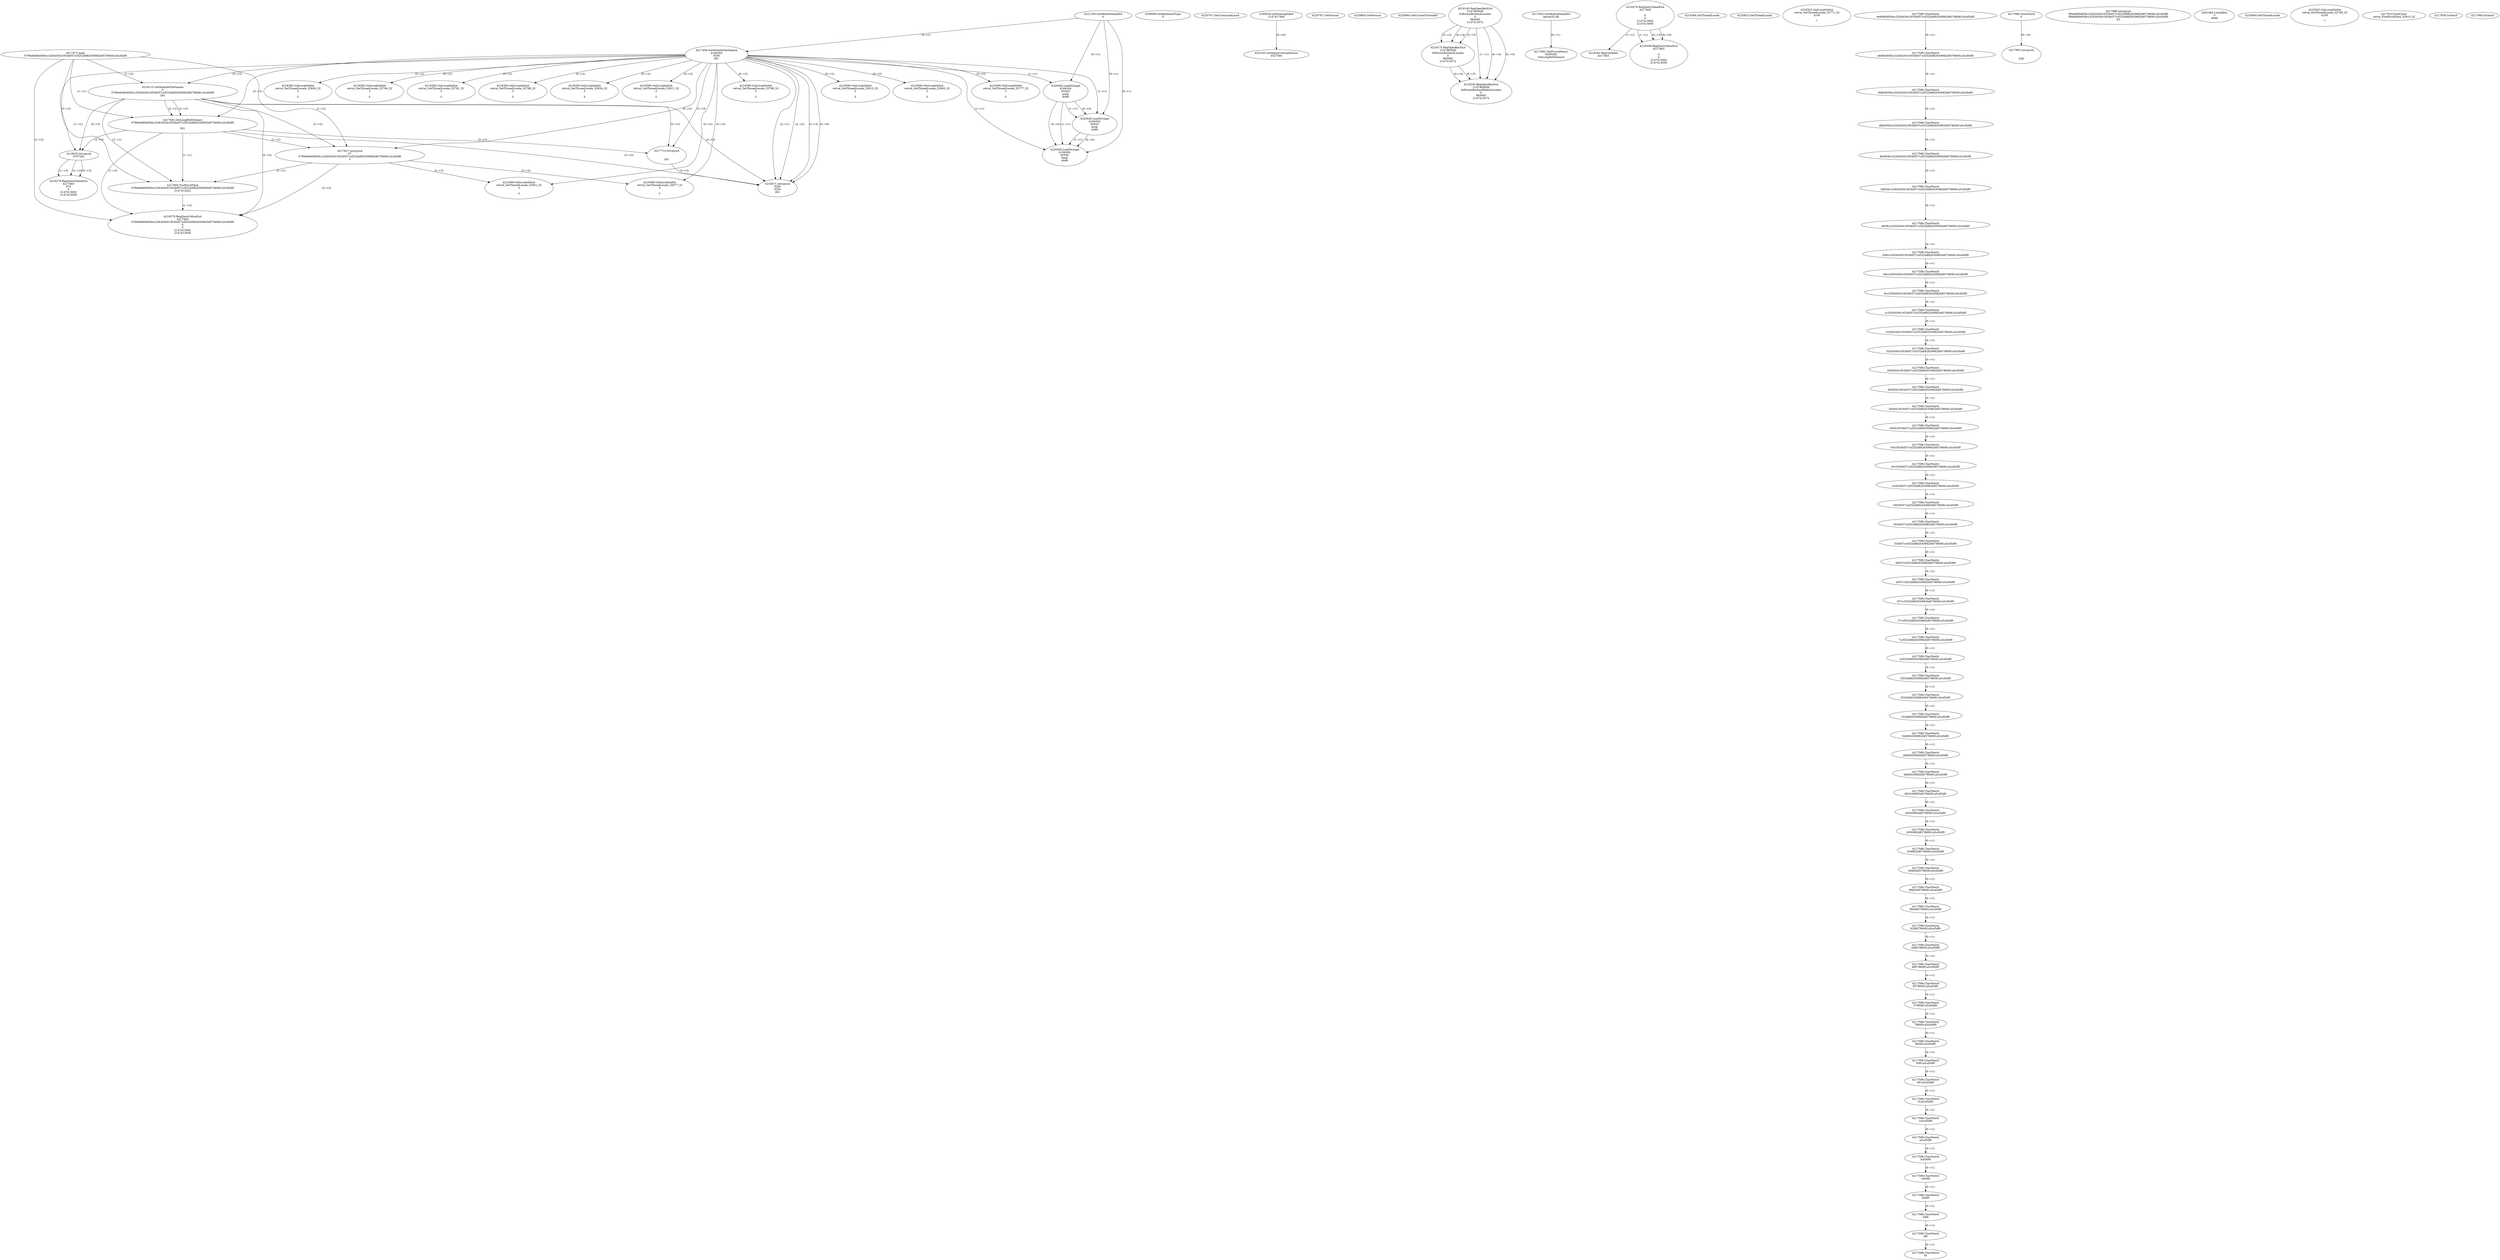 // Global SCDG with merge call
digraph {
	0 [label="4517472.main
0789e8d80d058cc3283d3041953b057ccf252b882630982b85786081a5cd5df0"]
	1 [label="4221108.GetModuleHandleA
0"]
	2 [label="4209069.GetKeyboardType
0"]
	3 [label="4220767.GetCommandLineA
"]
	4 [label="4199254.GetStartupInfoA
2147417460"]
	5 [label="4220787.GetVersion
"]
	6 [label="4220804.GetVersion
"]
	7 [label="4220864.GetCurrentThreadId
"]
	8 [label="4217458.GetModuleFileNameA
4194304
PZM
261"]
	1 -> 8 [label="(0-->1)"]
	9 [label="4218115.GetModuleFileNameA
0
0789e8d80d058cc3283d3041953b057ccf252b882630982b85786081a5cd5df0
261"]
	0 -> 9 [label="(1-->2)"]
	8 -> 9 [label="(3-->3)"]
	10 [label="4218145.RegOpenKeyExA
2147483649
Software\Borland\Locales
0
983065
2147413072"]
	11 [label="4217645.GetModuleHandleA
kernel32.dll"]
	12 [label="4217662.GetProcAddress
6295592
GetLongPathNameA"]
	11 -> 12 [label="(0-->1)"]
	13 [label="4217692.GetLongPathNameA
0789e8d80d058cc3283d3041953b057ccf252b882630982b85786081a5cd5df0

261"]
	0 -> 13 [label="(1-->1)"]
	9 -> 13 [label="(2-->1)"]
	8 -> 13 [label="(3-->3)"]
	9 -> 13 [label="(3-->3)"]
	14 [label="4217714.lstrcpynA


261"]
	8 -> 14 [label="(3-->3)"]
	9 -> 14 [label="(3-->3)"]
	13 -> 14 [label="(3-->3)"]
	15 [label="4218278.RegQueryValueExA
4217463

0
0
2147413062
2147413056"]
	16 [label="4218342.RegCloseKey
4217463"]
	15 -> 16 [label="(1-->1)"]
	17 [label="4218371.lstrcpynA
PZM
PZM
261"]
	8 -> 17 [label="(2-->1)"]
	8 -> 17 [label="(2-->2)"]
	8 -> 17 [label="(3-->3)"]
	9 -> 17 [label="(3-->3)"]
	13 -> 17 [label="(3-->3)"]
	14 -> 17 [label="(3-->3)"]
	8 -> 17 [label="(2-->0)"]
	18 [label="4218384.GetThreadLocale
"]
	19 [label="4218390.GetLocaleInfoA
retval_GetThreadLocale_32798_32
3

5"]
	8 -> 19 [label="(0-->2)"]
	20 [label="4220426.LoadStringA
4194304
65503
pw@
4096"]
	1 -> 20 [label="(0-->1)"]
	8 -> 20 [label="(1-->1)"]
	21 [label="4220832.GetThreadLocale
"]
	22 [label="4220502.GetLocaleInfoA
retval_GetThreadLocale_32771_32
4100

7"]
	23 [label="4218175.RegOpenKeyExA
2147483650
Software\Borland\Locales
0
983065
2147413072"]
	10 -> 23 [label="(2-->2)"]
	10 -> 23 [label="(4-->4)"]
	10 -> 23 [label="(5-->5)"]
	24 [label="4218308.RegQueryValueExA
4217463

0
0
2147413062
2147413056"]
	15 -> 24 [label="(1-->1)"]
	15 -> 24 [label="(5-->5)"]
	15 -> 24 [label="(6-->6)"]
	25 [label="4218390.GetLocaleInfoA
retval_GetThreadLocale_32915_32
3

5"]
	8 -> 25 [label="(0-->2)"]
	26 [label="4218205.RegOpenKeyExA
2147483649
Software\Borland\Delphi\Locales
0
983065
2147413072"]
	10 -> 26 [label="(1-->1)"]
	10 -> 26 [label="(4-->4)"]
	23 -> 26 [label="(4-->4)"]
	10 -> 26 [label="(5-->5)"]
	23 -> 26 [label="(5-->5)"]
	27 [label="4218390.GetLocaleInfoA
retval_GetThreadLocale_32845_32
3

5"]
	8 -> 27 [label="(0-->2)"]
	28 [label="4220426.LoadStringA
4194304
65502
hw@
4096"]
	1 -> 28 [label="(0-->1)"]
	8 -> 28 [label="(1-->1)"]
	20 -> 28 [label="(1-->1)"]
	20 -> 28 [label="(4-->4)"]
	29 [label="4220426.LoadStringA
4194304
65500
Xw@
4096"]
	1 -> 29 [label="(0-->1)"]
	8 -> 29 [label="(1-->1)"]
	20 -> 29 [label="(1-->1)"]
	28 -> 29 [label="(1-->1)"]
	20 -> 29 [label="(4-->4)"]
	28 -> 29 [label="(4-->4)"]
	30 [label="4217827.lstrcpynA
07
0789e8d80d058cc3283d3041953b057ccf252b882630982b85786081a5cd5df0
3"]
	0 -> 30 [label="(1-->2)"]
	9 -> 30 [label="(2-->2)"]
	13 -> 30 [label="(1-->2)"]
	8 -> 30 [label="(0-->3)"]
	31 [label="4217588.CharNextA
9e8d80d058cc3283d3041953b057ccf252b882630982b85786081a5cd5df0"]
	32 [label="4217588.CharNextA
e8d80d058cc3283d3041953b057ccf252b882630982b85786081a5cd5df0"]
	31 -> 32 [label="(0-->1)"]
	33 [label="4217588.CharNextA
8d80d058cc3283d3041953b057ccf252b882630982b85786081a5cd5df0"]
	32 -> 33 [label="(0-->1)"]
	34 [label="4217588.CharNextA
d80d058cc3283d3041953b057ccf252b882630982b85786081a5cd5df0"]
	33 -> 34 [label="(0-->1)"]
	35 [label="4217588.CharNextA
80d058cc3283d3041953b057ccf252b882630982b85786081a5cd5df0"]
	34 -> 35 [label="(0-->1)"]
	36 [label="4217588.CharNextA
0d058cc3283d3041953b057ccf252b882630982b85786081a5cd5df0"]
	35 -> 36 [label="(0-->1)"]
	37 [label="4217588.CharNextA
d058cc3283d3041953b057ccf252b882630982b85786081a5cd5df0"]
	36 -> 37 [label="(0-->1)"]
	38 [label="4217588.CharNextA
058cc3283d3041953b057ccf252b882630982b85786081a5cd5df0"]
	37 -> 38 [label="(0-->1)"]
	39 [label="4217588.CharNextA
58cc3283d3041953b057ccf252b882630982b85786081a5cd5df0"]
	38 -> 39 [label="(0-->1)"]
	40 [label="4217588.CharNextA
8cc3283d3041953b057ccf252b882630982b85786081a5cd5df0"]
	39 -> 40 [label="(0-->1)"]
	41 [label="4217588.CharNextA
cc3283d3041953b057ccf252b882630982b85786081a5cd5df0"]
	40 -> 41 [label="(0-->1)"]
	42 [label="4217588.CharNextA
c3283d3041953b057ccf252b882630982b85786081a5cd5df0"]
	41 -> 42 [label="(0-->1)"]
	43 [label="4217588.CharNextA
3283d3041953b057ccf252b882630982b85786081a5cd5df0"]
	42 -> 43 [label="(0-->1)"]
	44 [label="4217588.CharNextA
283d3041953b057ccf252b882630982b85786081a5cd5df0"]
	43 -> 44 [label="(0-->1)"]
	45 [label="4217588.CharNextA
83d3041953b057ccf252b882630982b85786081a5cd5df0"]
	44 -> 45 [label="(0-->1)"]
	46 [label="4217588.CharNextA
3d3041953b057ccf252b882630982b85786081a5cd5df0"]
	45 -> 46 [label="(0-->1)"]
	47 [label="4217588.CharNextA
d3041953b057ccf252b882630982b85786081a5cd5df0"]
	46 -> 47 [label="(0-->1)"]
	48 [label="4217588.CharNextA
3041953b057ccf252b882630982b85786081a5cd5df0"]
	47 -> 48 [label="(0-->1)"]
	49 [label="4217588.CharNextA
041953b057ccf252b882630982b85786081a5cd5df0"]
	48 -> 49 [label="(0-->1)"]
	50 [label="4217588.CharNextA
41953b057ccf252b882630982b85786081a5cd5df0"]
	49 -> 50 [label="(0-->1)"]
	51 [label="4217588.CharNextA
1953b057ccf252b882630982b85786081a5cd5df0"]
	50 -> 51 [label="(0-->1)"]
	52 [label="4217588.CharNextA
953b057ccf252b882630982b85786081a5cd5df0"]
	51 -> 52 [label="(0-->1)"]
	53 [label="4217588.CharNextA
53b057ccf252b882630982b85786081a5cd5df0"]
	52 -> 53 [label="(0-->1)"]
	54 [label="4217588.CharNextA
3b057ccf252b882630982b85786081a5cd5df0"]
	53 -> 54 [label="(0-->1)"]
	55 [label="4217588.CharNextA
b057ccf252b882630982b85786081a5cd5df0"]
	54 -> 55 [label="(0-->1)"]
	56 [label="4217588.CharNextA
057ccf252b882630982b85786081a5cd5df0"]
	55 -> 56 [label="(0-->1)"]
	57 [label="4217588.CharNextA
57ccf252b882630982b85786081a5cd5df0"]
	56 -> 57 [label="(0-->1)"]
	58 [label="4217588.CharNextA
7ccf252b882630982b85786081a5cd5df0"]
	57 -> 58 [label="(0-->1)"]
	59 [label="4217588.CharNextA
ccf252b882630982b85786081a5cd5df0"]
	58 -> 59 [label="(0-->1)"]
	60 [label="4217588.CharNextA
cf252b882630982b85786081a5cd5df0"]
	59 -> 60 [label="(0-->1)"]
	61 [label="4217588.CharNextA
f252b882630982b85786081a5cd5df0"]
	60 -> 61 [label="(0-->1)"]
	62 [label="4217588.CharNextA
252b882630982b85786081a5cd5df0"]
	61 -> 62 [label="(0-->1)"]
	63 [label="4217588.CharNextA
52b882630982b85786081a5cd5df0"]
	62 -> 63 [label="(0-->1)"]
	64 [label="4217588.CharNextA
2b882630982b85786081a5cd5df0"]
	63 -> 64 [label="(0-->1)"]
	65 [label="4217588.CharNextA
b882630982b85786081a5cd5df0"]
	64 -> 65 [label="(0-->1)"]
	66 [label="4217588.CharNextA
882630982b85786081a5cd5df0"]
	65 -> 66 [label="(0-->1)"]
	67 [label="4217588.CharNextA
82630982b85786081a5cd5df0"]
	66 -> 67 [label="(0-->1)"]
	68 [label="4217588.CharNextA
2630982b85786081a5cd5df0"]
	67 -> 68 [label="(0-->1)"]
	69 [label="4217588.CharNextA
630982b85786081a5cd5df0"]
	68 -> 69 [label="(0-->1)"]
	70 [label="4217588.CharNextA
30982b85786081a5cd5df0"]
	69 -> 70 [label="(0-->1)"]
	71 [label="4217588.CharNextA
0982b85786081a5cd5df0"]
	70 -> 71 [label="(0-->1)"]
	72 [label="4217588.CharNextA
982b85786081a5cd5df0"]
	71 -> 72 [label="(0-->1)"]
	73 [label="4217588.CharNextA
82b85786081a5cd5df0"]
	72 -> 73 [label="(0-->1)"]
	74 [label="4217588.CharNextA
2b85786081a5cd5df0"]
	73 -> 74 [label="(0-->1)"]
	75 [label="4217588.CharNextA
b85786081a5cd5df0"]
	74 -> 75 [label="(0-->1)"]
	76 [label="4217588.CharNextA
85786081a5cd5df0"]
	75 -> 76 [label="(0-->1)"]
	77 [label="4217588.CharNextA
5786081a5cd5df0"]
	76 -> 77 [label="(0-->1)"]
	78 [label="4217588.CharNextA
786081a5cd5df0"]
	77 -> 78 [label="(0-->1)"]
	79 [label="4217588.CharNextA
86081a5cd5df0"]
	78 -> 79 [label="(0-->1)"]
	80 [label="4217588.CharNextA
6081a5cd5df0"]
	79 -> 80 [label="(0-->1)"]
	81 [label="4217588.CharNextA
081a5cd5df0"]
	80 -> 81 [label="(0-->1)"]
	82 [label="4217588.CharNextA
81a5cd5df0"]
	81 -> 82 [label="(0-->1)"]
	83 [label="4217588.CharNextA
1a5cd5df0"]
	82 -> 83 [label="(0-->1)"]
	84 [label="4217588.CharNextA
a5cd5df0"]
	83 -> 84 [label="(0-->1)"]
	85 [label="4217588.CharNextA
5cd5df0"]
	84 -> 85 [label="(0-->1)"]
	86 [label="4217588.CharNextA
cd5df0"]
	85 -> 86 [label="(0-->1)"]
	87 [label="4217588.CharNextA
d5df0"]
	86 -> 87 [label="(0-->1)"]
	88 [label="4217588.CharNextA
5df0"]
	87 -> 88 [label="(0-->1)"]
	89 [label="4217588.CharNextA
df0"]
	88 -> 89 [label="(0-->1)"]
	90 [label="4217588.CharNextA
f0"]
	89 -> 90 [label="(0-->1)"]
	91 [label="4217588.CharNextA
0"]
	92 [label="4217886.lstrcpynA
89e8d80d058cc3283d3041953b057ccf252b882630982b85786081a5cd5df0
89e8d80d058cc3283d3041953b057ccf252b882630982b85786081a5cd5df0
63"]
	93 [label="4217905.FindFirstFileA
0789e8d80d058cc3283d3041953b057ccf252b882630982b85786081a5cd5df0
2147412422"]
	0 -> 93 [label="(1-->1)"]
	9 -> 93 [label="(2-->1)"]
	13 -> 93 [label="(1-->1)"]
	30 -> 93 [label="(2-->1)"]
	94 [label="4218278.RegQueryValueExA
4217463
0789e8d80d058cc3283d3041953b057ccf252b882630982b85786081a5cd5df0
0
0
2147413062
2147413056"]
	0 -> 94 [label="(1-->2)"]
	9 -> 94 [label="(2-->2)"]
	13 -> 94 [label="(1-->2)"]
	30 -> 94 [label="(2-->2)"]
	93 -> 94 [label="(1-->2)"]
	95 [label="4218390.GetLocaleInfoA
retval_GetThreadLocale_32977_32
3

5"]
	8 -> 95 [label="(0-->2)"]
	30 -> 95 [label="(3-->2)"]
	96 [label="4201423.InitializeCriticalSection
4527560"]
	4 -> 96 [label="(0-->0)"]
	97 [label="4201484.LocalAlloc
0
4088"]
	98 [label="4218390.GetLocaleInfoA
retval_GetThreadLocale_32777_32
3

5"]
	8 -> 98 [label="(0-->2)"]
	99 [label="4220849.GetThreadLocale
"]
	100 [label="4220502.GetLocaleInfoA
retval_GetThreadLocale_32768_32
4100

7"]
	101 [label="4218390.GetLocaleInfoA
retval_GetThreadLocale_32836_32
3

5"]
	8 -> 101 [label="(0-->2)"]
	102 [label="4218390.GetLocaleInfoA
retval_GetThreadLocale_32794_32
3

5"]
	8 -> 102 [label="(0-->2)"]
	103 [label="4218390.GetLocaleInfoA
retval_GetThreadLocale_32792_32
3

5"]
	8 -> 103 [label="(0-->2)"]
	104 [label="4218390.GetLocaleInfoA
retval_GetThreadLocale_32788_32
3

5"]
	8 -> 104 [label="(0-->2)"]
	105 [label="4218390.GetLocaleInfoA
retval_GetThreadLocale_32834_32
3

5"]
	8 -> 105 [label="(0-->2)"]
	106 [label="4218390.GetLocaleInfoA
retval_GetThreadLocale_32811_32
3

5"]
	8 -> 106 [label="(0-->2)"]
	107 [label="4217918.FindClose
retval_FindFirstFileA_32910_32"]
	108 [label="4217930.lstrlenA
"]
	109 [label="4217982.lstrcpynA


258"]
	91 -> 109 [label="(0-->0)"]
	110 [label="4217994.lstrlenA
"]
	111 [label="4218035.lstrcpynA
07\
07\
261"]
	8 -> 111 [label="(3-->3)"]
	9 -> 111 [label="(3-->3)"]
	13 -> 111 [label="(3-->3)"]
	112 [label="4218278.RegQueryValueExA
4217463
07\
0
0
2147413062
2147413056"]
	111 -> 112 [label="(1-->2)"]
	111 -> 112 [label="(2-->2)"]
	111 -> 112 [label="(0-->2)"]
	113 [label="4218390.GetLocaleInfoA
retval_GetThreadLocale_32931_32
3

5"]
	8 -> 113 [label="(0-->2)"]
	30 -> 113 [label="(3-->2)"]
}
